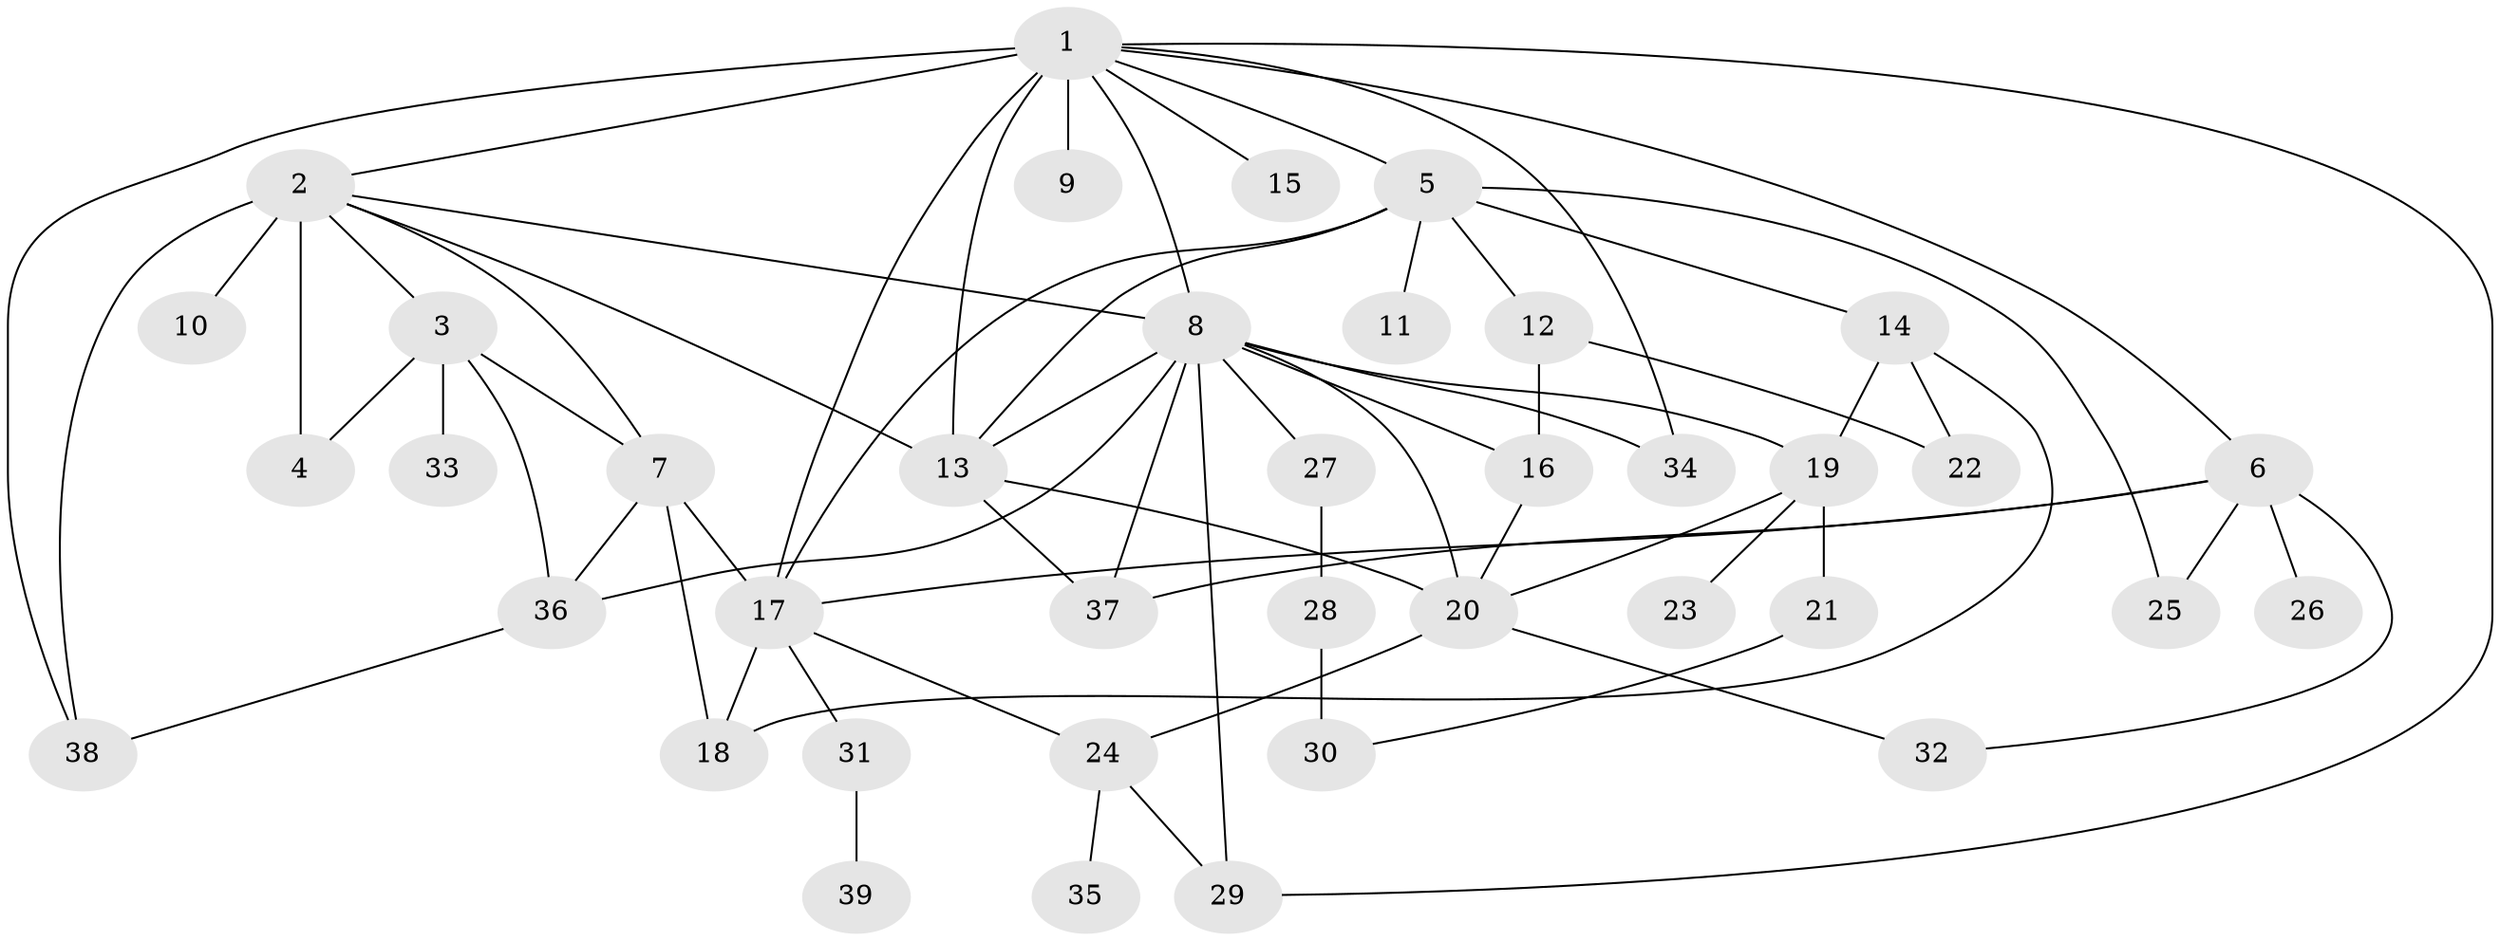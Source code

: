// original degree distribution, {21: 0.015503875968992248, 5: 0.06201550387596899, 1: 0.5271317829457365, 8: 0.015503875968992248, 11: 0.007751937984496124, 9: 0.007751937984496124, 2: 0.17054263565891473, 7: 0.015503875968992248, 3: 0.09302325581395349, 4: 0.05426356589147287, 10: 0.007751937984496124, 6: 0.023255813953488372}
// Generated by graph-tools (version 1.1) at 2025/50/03/04/25 22:50:17]
// undirected, 39 vertices, 68 edges
graph export_dot {
  node [color=gray90,style=filled];
  1;
  2;
  3;
  4;
  5;
  6;
  7;
  8;
  9;
  10;
  11;
  12;
  13;
  14;
  15;
  16;
  17;
  18;
  19;
  20;
  21;
  22;
  23;
  24;
  25;
  26;
  27;
  28;
  29;
  30;
  31;
  32;
  33;
  34;
  35;
  36;
  37;
  38;
  39;
  1 -- 2 [weight=1.0];
  1 -- 5 [weight=1.0];
  1 -- 6 [weight=1.0];
  1 -- 8 [weight=4.0];
  1 -- 9 [weight=7.0];
  1 -- 13 [weight=2.0];
  1 -- 15 [weight=1.0];
  1 -- 17 [weight=3.0];
  1 -- 29 [weight=1.0];
  1 -- 34 [weight=1.0];
  1 -- 38 [weight=1.0];
  2 -- 3 [weight=1.0];
  2 -- 4 [weight=12.0];
  2 -- 7 [weight=1.0];
  2 -- 8 [weight=1.0];
  2 -- 10 [weight=1.0];
  2 -- 13 [weight=1.0];
  2 -- 38 [weight=1.0];
  3 -- 4 [weight=1.0];
  3 -- 7 [weight=1.0];
  3 -- 33 [weight=1.0];
  3 -- 36 [weight=1.0];
  5 -- 11 [weight=1.0];
  5 -- 12 [weight=1.0];
  5 -- 13 [weight=1.0];
  5 -- 14 [weight=1.0];
  5 -- 17 [weight=1.0];
  5 -- 25 [weight=1.0];
  6 -- 17 [weight=1.0];
  6 -- 25 [weight=4.0];
  6 -- 26 [weight=2.0];
  6 -- 32 [weight=1.0];
  6 -- 37 [weight=1.0];
  7 -- 17 [weight=1.0];
  7 -- 18 [weight=1.0];
  7 -- 36 [weight=1.0];
  8 -- 13 [weight=1.0];
  8 -- 16 [weight=1.0];
  8 -- 19 [weight=2.0];
  8 -- 20 [weight=1.0];
  8 -- 27 [weight=1.0];
  8 -- 29 [weight=1.0];
  8 -- 34 [weight=1.0];
  8 -- 36 [weight=1.0];
  8 -- 37 [weight=1.0];
  12 -- 16 [weight=2.0];
  12 -- 22 [weight=1.0];
  13 -- 20 [weight=1.0];
  13 -- 37 [weight=1.0];
  14 -- 18 [weight=1.0];
  14 -- 19 [weight=1.0];
  14 -- 22 [weight=1.0];
  16 -- 20 [weight=1.0];
  17 -- 18 [weight=1.0];
  17 -- 24 [weight=1.0];
  17 -- 31 [weight=1.0];
  19 -- 20 [weight=1.0];
  19 -- 21 [weight=1.0];
  19 -- 23 [weight=1.0];
  20 -- 24 [weight=2.0];
  20 -- 32 [weight=1.0];
  21 -- 30 [weight=1.0];
  24 -- 29 [weight=1.0];
  24 -- 35 [weight=1.0];
  27 -- 28 [weight=1.0];
  28 -- 30 [weight=3.0];
  31 -- 39 [weight=1.0];
  36 -- 38 [weight=1.0];
}
